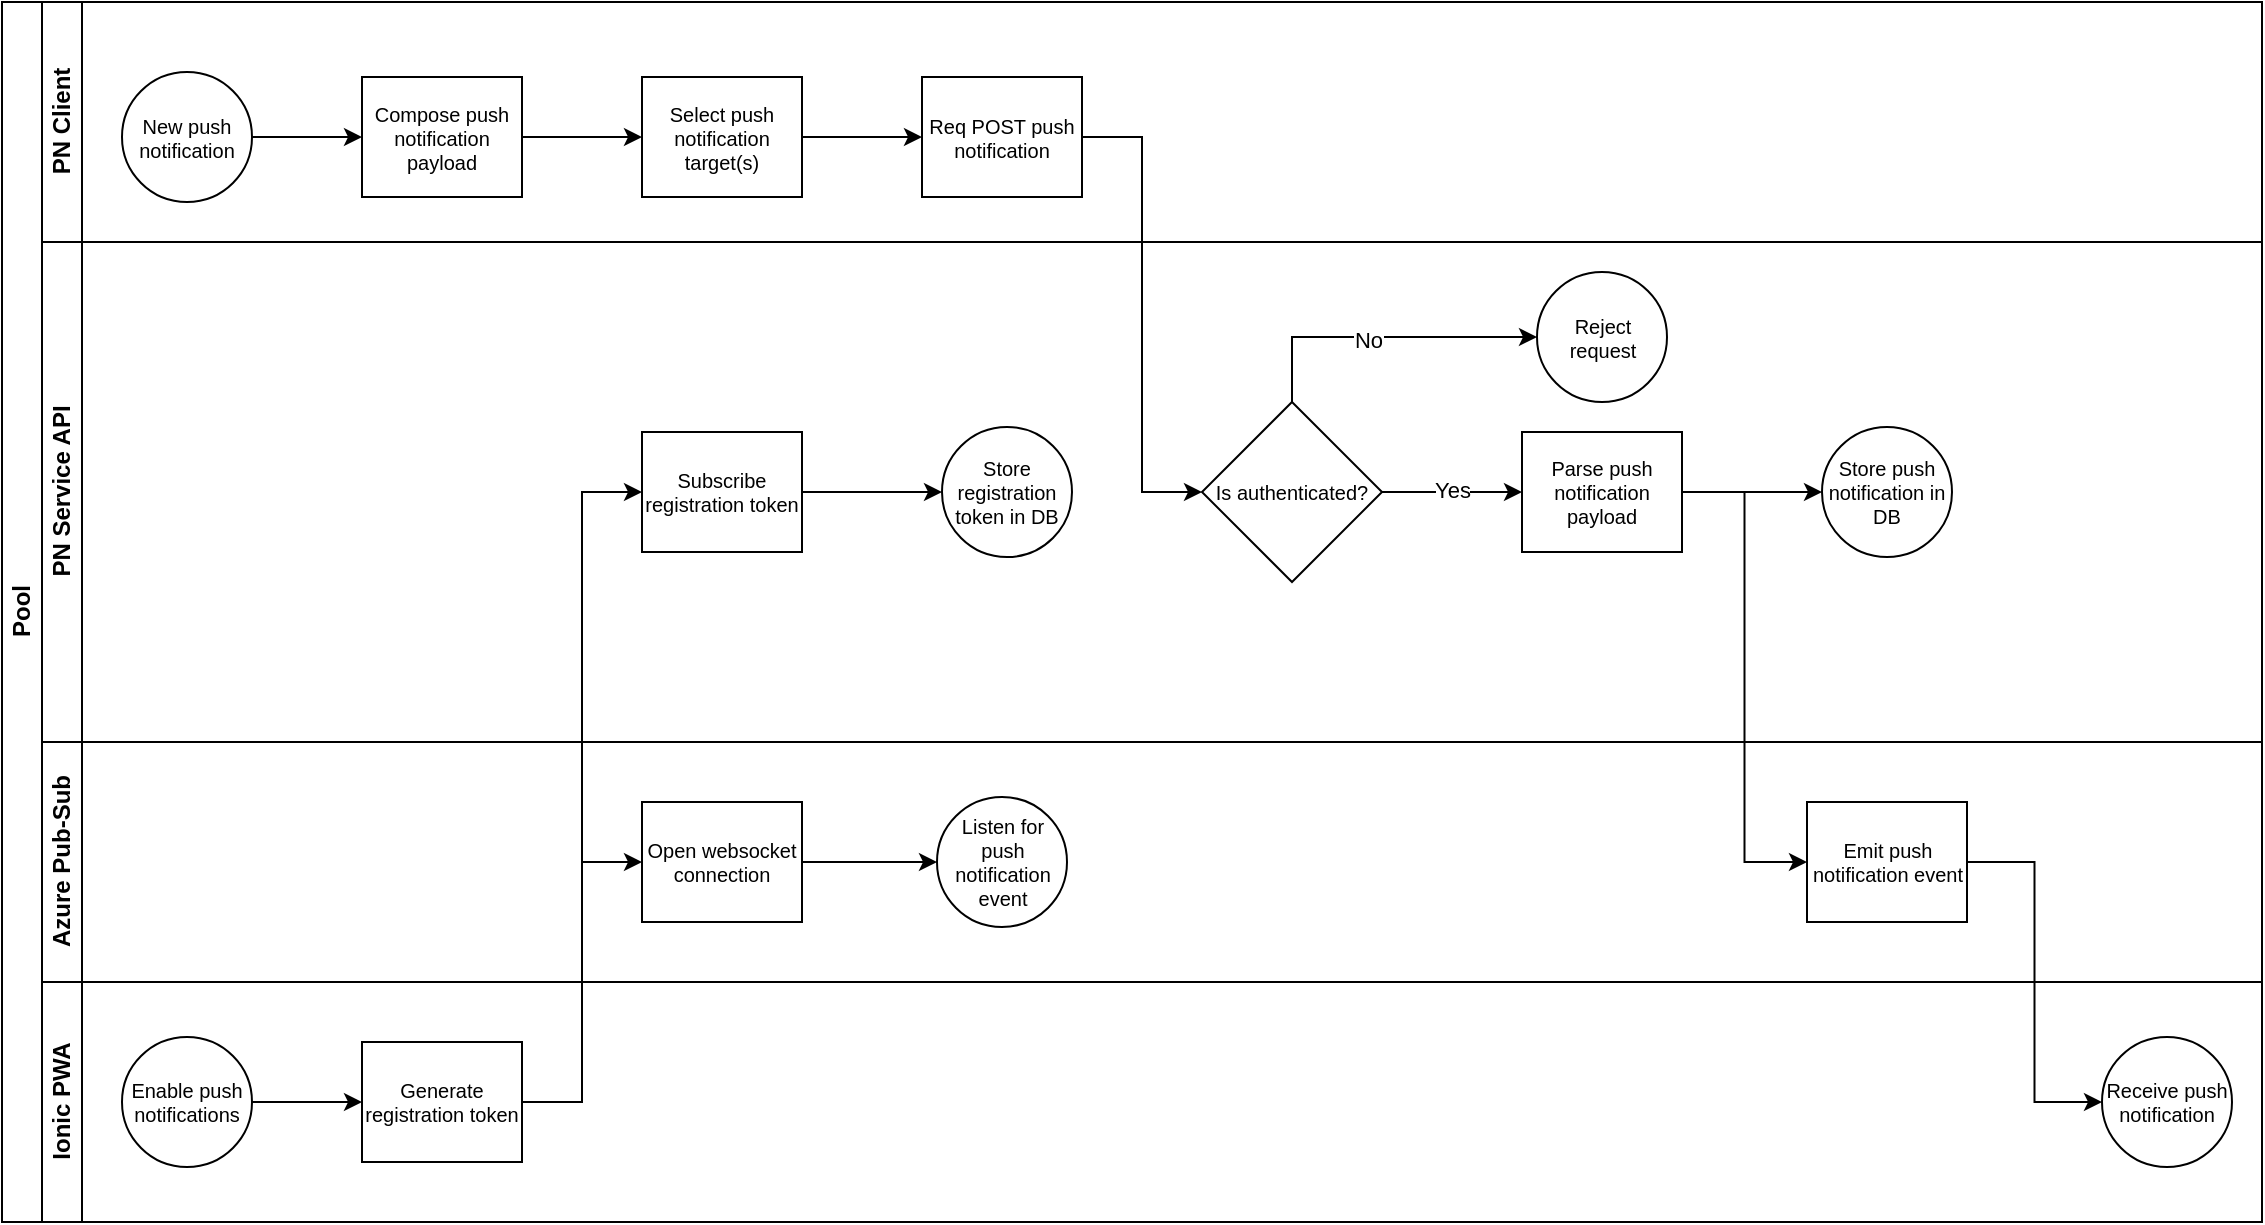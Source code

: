 <mxfile version="22.0.4" type="github">
  <diagram id="prtHgNgQTEPvFCAcTncT" name="Page-1">
    <mxGraphModel dx="1974" dy="619" grid="1" gridSize="10" guides="1" tooltips="1" connect="1" arrows="1" fold="1" page="1" pageScale="1" pageWidth="827" pageHeight="1169" math="0" shadow="0">
      <root>
        <mxCell id="0" />
        <mxCell id="1" parent="0" />
        <mxCell id="dNxyNK7c78bLwvsdeMH5-19" value="Pool" style="swimlane;html=1;childLayout=stackLayout;resizeParent=1;resizeParentMax=0;horizontal=0;startSize=20;horizontalStack=0;" parent="1" vertex="1">
          <mxGeometry x="-60" y="120" width="1130" height="610" as="geometry" />
        </mxCell>
        <mxCell id="dNxyNK7c78bLwvsdeMH5-20" value="&lt;div&gt;PN Client&lt;/div&gt;" style="swimlane;html=1;startSize=20;horizontal=0;" parent="dNxyNK7c78bLwvsdeMH5-19" vertex="1">
          <mxGeometry x="20" width="1110" height="120" as="geometry" />
        </mxCell>
        <mxCell id="dNxyNK7c78bLwvsdeMH5-25" value="" style="edgeStyle=orthogonalEdgeStyle;rounded=0;orthogonalLoop=1;jettySize=auto;html=1;" parent="dNxyNK7c78bLwvsdeMH5-20" source="dNxyNK7c78bLwvsdeMH5-23" target="dNxyNK7c78bLwvsdeMH5-24" edge="1">
          <mxGeometry relative="1" as="geometry" />
        </mxCell>
        <mxCell id="dNxyNK7c78bLwvsdeMH5-23" value="New push notification" style="ellipse;whiteSpace=wrap;html=1;fontSize=10;rotation=0;" parent="dNxyNK7c78bLwvsdeMH5-20" vertex="1">
          <mxGeometry x="40" y="35" width="65" height="65" as="geometry" />
        </mxCell>
        <mxCell id="ISdzLBdoQtE2fDENWkCR-4" style="edgeStyle=orthogonalEdgeStyle;rounded=0;orthogonalLoop=1;jettySize=auto;html=1;exitX=1;exitY=0.5;exitDx=0;exitDy=0;entryX=0;entryY=0.5;entryDx=0;entryDy=0;" edge="1" parent="dNxyNK7c78bLwvsdeMH5-20" source="dNxyNK7c78bLwvsdeMH5-24" target="ISdzLBdoQtE2fDENWkCR-3">
          <mxGeometry relative="1" as="geometry" />
        </mxCell>
        <mxCell id="dNxyNK7c78bLwvsdeMH5-24" value="Compose push notification payload" style="rounded=0;whiteSpace=wrap;html=1;fontFamily=Helvetica;fontSize=10;fontColor=#000000;align=center;" parent="dNxyNK7c78bLwvsdeMH5-20" vertex="1">
          <mxGeometry x="160" y="37.5" width="80" height="60" as="geometry" />
        </mxCell>
        <mxCell id="ISdzLBdoQtE2fDENWkCR-6" value="" style="edgeStyle=orthogonalEdgeStyle;rounded=0;orthogonalLoop=1;jettySize=auto;html=1;" edge="1" parent="dNxyNK7c78bLwvsdeMH5-20" source="ISdzLBdoQtE2fDENWkCR-3" target="ISdzLBdoQtE2fDENWkCR-5">
          <mxGeometry relative="1" as="geometry" />
        </mxCell>
        <mxCell id="ISdzLBdoQtE2fDENWkCR-3" value="Select push notification target(s)" style="rounded=0;whiteSpace=wrap;html=1;fontFamily=Helvetica;fontSize=10;fontColor=#000000;align=center;" vertex="1" parent="dNxyNK7c78bLwvsdeMH5-20">
          <mxGeometry x="300" y="37.5" width="80" height="60" as="geometry" />
        </mxCell>
        <mxCell id="ISdzLBdoQtE2fDENWkCR-5" value="Req POST push notification" style="rounded=0;whiteSpace=wrap;html=1;fontFamily=Helvetica;fontSize=10;fontColor=#000000;align=center;" vertex="1" parent="dNxyNK7c78bLwvsdeMH5-20">
          <mxGeometry x="440" y="37.5" width="80" height="60" as="geometry" />
        </mxCell>
        <mxCell id="dNxyNK7c78bLwvsdeMH5-21" value="&lt;div&gt;PN Service API&lt;br&gt;&lt;/div&gt;" style="swimlane;html=1;startSize=20;horizontal=0;" parent="dNxyNK7c78bLwvsdeMH5-19" vertex="1">
          <mxGeometry x="20" y="120" width="1110" height="250" as="geometry" />
        </mxCell>
        <mxCell id="ISdzLBdoQtE2fDENWkCR-13" value="" style="edgeStyle=orthogonalEdgeStyle;rounded=0;orthogonalLoop=1;jettySize=auto;html=1;exitX=0.5;exitY=0;exitDx=0;exitDy=0;fontSize=10;" edge="1" parent="dNxyNK7c78bLwvsdeMH5-21" source="ISdzLBdoQtE2fDENWkCR-7" target="ISdzLBdoQtE2fDENWkCR-12">
          <mxGeometry relative="1" as="geometry" />
        </mxCell>
        <mxCell id="ISdzLBdoQtE2fDENWkCR-14" value="No" style="edgeLabel;html=1;align=center;verticalAlign=middle;resizable=0;points=[];" vertex="1" connectable="0" parent="ISdzLBdoQtE2fDENWkCR-13">
          <mxGeometry x="-0.093" y="-1" relative="1" as="geometry">
            <mxPoint as="offset" />
          </mxGeometry>
        </mxCell>
        <mxCell id="ISdzLBdoQtE2fDENWkCR-24" style="edgeStyle=orthogonalEdgeStyle;rounded=0;orthogonalLoop=1;jettySize=auto;html=1;exitX=1;exitY=0.5;exitDx=0;exitDy=0;fontSize=10;" edge="1" parent="dNxyNK7c78bLwvsdeMH5-21" source="ISdzLBdoQtE2fDENWkCR-7" target="ISdzLBdoQtE2fDENWkCR-15">
          <mxGeometry relative="1" as="geometry" />
        </mxCell>
        <mxCell id="ISdzLBdoQtE2fDENWkCR-25" value="Yes" style="edgeLabel;html=1;align=center;verticalAlign=middle;resizable=0;points=[];" vertex="1" connectable="0" parent="ISdzLBdoQtE2fDENWkCR-24">
          <mxGeometry y="1" relative="1" as="geometry">
            <mxPoint as="offset" />
          </mxGeometry>
        </mxCell>
        <mxCell id="ISdzLBdoQtE2fDENWkCR-7" value="Is authenticated?" style="rhombus;whiteSpace=wrap;html=1;fontSize=10;fontColor=#000000;rounded=0;rotation=0;" vertex="1" parent="dNxyNK7c78bLwvsdeMH5-21">
          <mxGeometry x="580" y="80" width="90" height="90" as="geometry" />
        </mxCell>
        <mxCell id="ISdzLBdoQtE2fDENWkCR-12" value="Reject request" style="ellipse;whiteSpace=wrap;html=1;fontSize=10;rotation=0;" vertex="1" parent="dNxyNK7c78bLwvsdeMH5-21">
          <mxGeometry x="747.5" y="15" width="65" height="65" as="geometry" />
        </mxCell>
        <mxCell id="ISdzLBdoQtE2fDENWkCR-36" style="edgeStyle=orthogonalEdgeStyle;rounded=0;orthogonalLoop=1;jettySize=auto;html=1;exitX=1;exitY=0.5;exitDx=0;exitDy=0;entryX=0;entryY=0.5;entryDx=0;entryDy=0;" edge="1" parent="dNxyNK7c78bLwvsdeMH5-21" source="ISdzLBdoQtE2fDENWkCR-15" target="ISdzLBdoQtE2fDENWkCR-35">
          <mxGeometry relative="1" as="geometry" />
        </mxCell>
        <mxCell id="ISdzLBdoQtE2fDENWkCR-15" value="Parse push notification payload" style="rounded=0;whiteSpace=wrap;html=1;fontFamily=Helvetica;fontSize=10;fontColor=#000000;align=center;" vertex="1" parent="dNxyNK7c78bLwvsdeMH5-21">
          <mxGeometry x="740" y="95" width="80" height="60" as="geometry" />
        </mxCell>
        <mxCell id="ISdzLBdoQtE2fDENWkCR-28" style="edgeStyle=orthogonalEdgeStyle;rounded=0;orthogonalLoop=1;jettySize=auto;html=1;exitX=1;exitY=0.5;exitDx=0;exitDy=0;entryX=0;entryY=0.5;entryDx=0;entryDy=0;" edge="1" parent="dNxyNK7c78bLwvsdeMH5-21" source="ISdzLBdoQtE2fDENWkCR-23" target="ISdzLBdoQtE2fDENWkCR-27">
          <mxGeometry relative="1" as="geometry" />
        </mxCell>
        <mxCell id="ISdzLBdoQtE2fDENWkCR-23" value="Subscribe registration token" style="rounded=0;whiteSpace=wrap;html=1;fontFamily=Helvetica;fontSize=10;fontColor=#000000;align=center;" vertex="1" parent="dNxyNK7c78bLwvsdeMH5-21">
          <mxGeometry x="300" y="95" width="80" height="60" as="geometry" />
        </mxCell>
        <mxCell id="ISdzLBdoQtE2fDENWkCR-27" value="Store registration token in DB" style="ellipse;whiteSpace=wrap;html=1;fontSize=10;rotation=0;" vertex="1" parent="dNxyNK7c78bLwvsdeMH5-21">
          <mxGeometry x="450" y="92.5" width="65" height="65" as="geometry" />
        </mxCell>
        <mxCell id="ISdzLBdoQtE2fDENWkCR-35" value="Store push notification in DB" style="ellipse;whiteSpace=wrap;html=1;fontSize=10;rotation=0;" vertex="1" parent="dNxyNK7c78bLwvsdeMH5-21">
          <mxGeometry x="890" y="92.5" width="65" height="65" as="geometry" />
        </mxCell>
        <mxCell id="ISdzLBdoQtE2fDENWkCR-8" value="" style="edgeStyle=orthogonalEdgeStyle;rounded=0;orthogonalLoop=1;jettySize=auto;html=1;entryX=0;entryY=0.5;entryDx=0;entryDy=0;" edge="1" parent="dNxyNK7c78bLwvsdeMH5-19" source="ISdzLBdoQtE2fDENWkCR-5" target="ISdzLBdoQtE2fDENWkCR-7">
          <mxGeometry relative="1" as="geometry" />
        </mxCell>
        <mxCell id="dNxyNK7c78bLwvsdeMH5-22" value="&lt;div&gt;Azure Pub-Sub&lt;/div&gt;" style="swimlane;html=1;startSize=20;horizontal=0;" parent="dNxyNK7c78bLwvsdeMH5-19" vertex="1">
          <mxGeometry x="20" y="370" width="1110" height="120" as="geometry" />
        </mxCell>
        <mxCell id="ISdzLBdoQtE2fDENWkCR-34" style="edgeStyle=orthogonalEdgeStyle;rounded=0;orthogonalLoop=1;jettySize=auto;html=1;exitX=1;exitY=0.5;exitDx=0;exitDy=0;entryX=0;entryY=0.5;entryDx=0;entryDy=0;" edge="1" parent="dNxyNK7c78bLwvsdeMH5-22" source="ISdzLBdoQtE2fDENWkCR-29" target="ISdzLBdoQtE2fDENWkCR-33">
          <mxGeometry relative="1" as="geometry" />
        </mxCell>
        <mxCell id="ISdzLBdoQtE2fDENWkCR-29" value="Open websocket connection" style="rounded=0;whiteSpace=wrap;html=1;fontFamily=Helvetica;fontSize=10;fontColor=#000000;align=center;" vertex="1" parent="dNxyNK7c78bLwvsdeMH5-22">
          <mxGeometry x="300" y="30" width="80" height="60" as="geometry" />
        </mxCell>
        <mxCell id="ISdzLBdoQtE2fDENWkCR-33" value="Listen for push notification event" style="ellipse;whiteSpace=wrap;html=1;fontSize=10;rotation=0;" vertex="1" parent="dNxyNK7c78bLwvsdeMH5-22">
          <mxGeometry x="447.5" y="27.5" width="65" height="65" as="geometry" />
        </mxCell>
        <mxCell id="ISdzLBdoQtE2fDENWkCR-37" value="Emit push notification event" style="rounded=0;whiteSpace=wrap;html=1;fontFamily=Helvetica;fontSize=10;fontColor=#000000;align=center;" vertex="1" parent="dNxyNK7c78bLwvsdeMH5-22">
          <mxGeometry x="882.5" y="30" width="80" height="60" as="geometry" />
        </mxCell>
        <mxCell id="ISdzLBdoQtE2fDENWkCR-19" value="&lt;div&gt;Ionic PWA&lt;/div&gt;" style="swimlane;html=1;startSize=20;horizontal=0;" vertex="1" parent="dNxyNK7c78bLwvsdeMH5-19">
          <mxGeometry x="20" y="490" width="1110" height="120" as="geometry" />
        </mxCell>
        <mxCell id="ISdzLBdoQtE2fDENWkCR-22" style="edgeStyle=orthogonalEdgeStyle;rounded=0;orthogonalLoop=1;jettySize=auto;html=1;exitX=1;exitY=0.5;exitDx=0;exitDy=0;" edge="1" parent="ISdzLBdoQtE2fDENWkCR-19" source="ISdzLBdoQtE2fDENWkCR-20" target="ISdzLBdoQtE2fDENWkCR-21">
          <mxGeometry relative="1" as="geometry" />
        </mxCell>
        <mxCell id="ISdzLBdoQtE2fDENWkCR-20" value="Enable push notifications" style="ellipse;whiteSpace=wrap;html=1;fontSize=10;rotation=0;" vertex="1" parent="ISdzLBdoQtE2fDENWkCR-19">
          <mxGeometry x="40" y="27.5" width="65" height="65" as="geometry" />
        </mxCell>
        <mxCell id="ISdzLBdoQtE2fDENWkCR-21" value="Generate registration token" style="rounded=0;whiteSpace=wrap;html=1;fontFamily=Helvetica;fontSize=10;fontColor=#000000;align=center;" vertex="1" parent="ISdzLBdoQtE2fDENWkCR-19">
          <mxGeometry x="160" y="30" width="80" height="60" as="geometry" />
        </mxCell>
        <mxCell id="ISdzLBdoQtE2fDENWkCR-39" value="Receive push notification" style="ellipse;whiteSpace=wrap;html=1;fontSize=10;rotation=0;" vertex="1" parent="ISdzLBdoQtE2fDENWkCR-19">
          <mxGeometry x="1030" y="27.5" width="65" height="65" as="geometry" />
        </mxCell>
        <mxCell id="ISdzLBdoQtE2fDENWkCR-26" style="edgeStyle=orthogonalEdgeStyle;rounded=0;orthogonalLoop=1;jettySize=auto;html=1;entryX=0;entryY=0.5;entryDx=0;entryDy=0;" edge="1" parent="dNxyNK7c78bLwvsdeMH5-19" source="ISdzLBdoQtE2fDENWkCR-21" target="ISdzLBdoQtE2fDENWkCR-23">
          <mxGeometry relative="1" as="geometry" />
        </mxCell>
        <mxCell id="ISdzLBdoQtE2fDENWkCR-32" style="edgeStyle=orthogonalEdgeStyle;rounded=0;orthogonalLoop=1;jettySize=auto;html=1;exitX=1;exitY=0.5;exitDx=0;exitDy=0;entryX=0;entryY=0.5;entryDx=0;entryDy=0;" edge="1" parent="dNxyNK7c78bLwvsdeMH5-19" source="ISdzLBdoQtE2fDENWkCR-21" target="ISdzLBdoQtE2fDENWkCR-29">
          <mxGeometry relative="1" as="geometry" />
        </mxCell>
        <mxCell id="ISdzLBdoQtE2fDENWkCR-38" style="edgeStyle=orthogonalEdgeStyle;rounded=0;orthogonalLoop=1;jettySize=auto;html=1;exitX=1;exitY=0.5;exitDx=0;exitDy=0;entryX=0;entryY=0.5;entryDx=0;entryDy=0;" edge="1" parent="dNxyNK7c78bLwvsdeMH5-19" source="ISdzLBdoQtE2fDENWkCR-15" target="ISdzLBdoQtE2fDENWkCR-37">
          <mxGeometry relative="1" as="geometry" />
        </mxCell>
        <mxCell id="ISdzLBdoQtE2fDENWkCR-40" style="edgeStyle=orthogonalEdgeStyle;rounded=0;orthogonalLoop=1;jettySize=auto;html=1;exitX=1;exitY=0.5;exitDx=0;exitDy=0;entryX=0;entryY=0.5;entryDx=0;entryDy=0;" edge="1" parent="dNxyNK7c78bLwvsdeMH5-19" source="ISdzLBdoQtE2fDENWkCR-37" target="ISdzLBdoQtE2fDENWkCR-39">
          <mxGeometry relative="1" as="geometry" />
        </mxCell>
      </root>
    </mxGraphModel>
  </diagram>
</mxfile>
